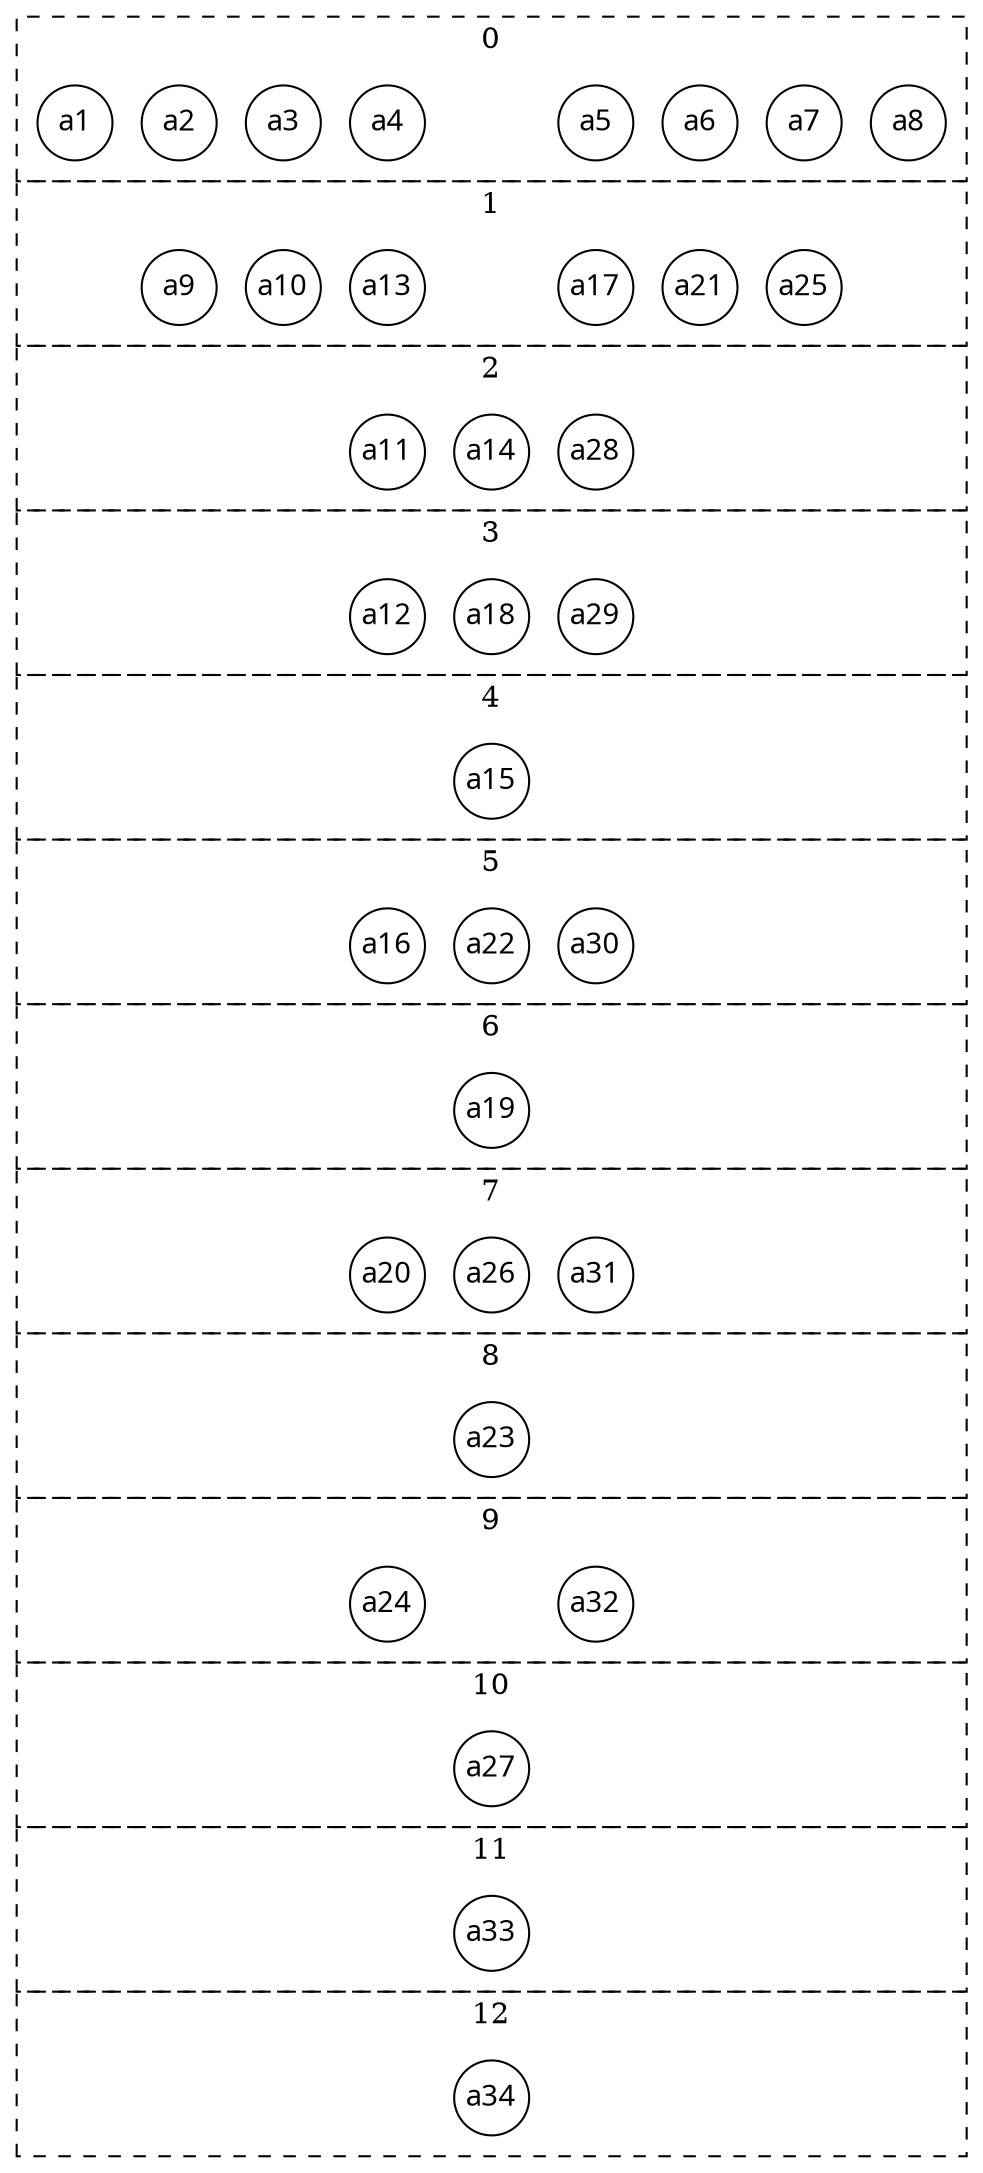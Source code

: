 digraph G{
    rankdir = LR
    style=dashed;    
    compound=true

    edge [style=invis];
    nodesep = 0.1
    ranksep = 0.2
    node [shape=circle, fontsize=14, fontname="Times New Roman", margin=".1,.01", fixedsize=true]
    pad = 0
    margin = 0
    

    subgraph cluster_12 {
        label = "12"
        margin = 10
        node[style=invis]
        a34[style=black]
        
        ga1->ga2->ga3->ga4->a34->ga5->ga6->ga7->ga8
    }
    
    subgraph cluster_11 {
        label = "11"
        margin = 10
        node[style=invis]
        a33[style=black]
        
        gb1->gb2->gb3->gb4->a33->gb5->gb6->gb7->gb8
    }
    
    subgraph cluster_10 {
        label = "10"
        margin = 10
        node[style=invis]
        a27[style=black]
        
        g1->g2->g3->g4->a27->g5->g6->g7->g8
    }
    
    subgraph cluster_9 {
        label = "9"
        margin = 10
        node[style=invis]
        a24[style=black]
        a32[style=black]
        
        ed1->ed2->ed3->a24->ed5->a32->ed6->ed7->ed8
    }

    subgraph cluster_8 {
        label = "8"
        margin = 10
        node[style=invis]
        a23[style=black]
        
        ec1->ec2->ec3->ec4->a23->ec5->ec6->ec7->ec8
    }

    subgraph cluster_7 {
        label = "7"
        margin = 10
        node[style=invis]
        a20[style=black]
        a26[style=black]
        a31[style=black]
        
        eb1->eb2->eb3->a20->a26->a31->eb6->eb7->eb8
    }
    
    subgraph cluster_6 {
        label = "6"
        margin = 10
        node[style=invis]
        a19[style=black]
        
        ea1->ea2->ea3->ea4->a19->ea5->ea6->ea7->ea8
    }
    
    subgraph cluster_5 {
        label = "5"
        margin = 10
        node[style=invis]
        a16[style=black]
        a22[style=black]
        a30[style=black]
        
        f1 -> f2 -> f3 -> a16 -> a22 -> a30 -> f4 -> f5 -> f6
    }
    
    subgraph cluster_4 {
        label = "4"
        margin = 10
        node[style=invis]
        a15[style=black]
        
        e1->e2->e3->e4->a15->e5->e6->e7->e8
    }
    
    subgraph cluster_3 {
        label = "3"
        margin = 10
        d1[style=invis]
        d2[style=invis]
        d3[style=invis]
        d4[style=invis]
        d5[style=invis]
        d6[style=invis]
        
        d1 -> d2 -> d3 -> a12 -> a18 -> a29 -> d4 -> d5 -> d6
    }

    subgraph cluster_2 {
        label = "2"
        margin = 10
        c1[style=invis]
        c2[style=invis]
        c3[style=invis]
        c4[style=invis]
        c5[style=invis]
        c6[style=invis]
        
        
        c1 -> c2 -> c3 -> a11 -> a14 -> a28 -> c4 -> c5 -> c6
    }
    
    subgraph cluster_1 {
        label = "1"
        margin = 10
        b1[style=invis]
        b2[style=invis]
        b3[style=invis]
        
        b1 -> a9 -> a10 -> a13 -> b3 -> a17 -> a21 -> a25 -> b2
    }
  
    subgraph cluster_0 {
        label = "0"
        margin = 10
        _a0[style=invis]
        
        a1 -> a2 -> a3 -> a4 -> _a0 -> a5 -> a6 -> a7 -> a8
  }
  
}